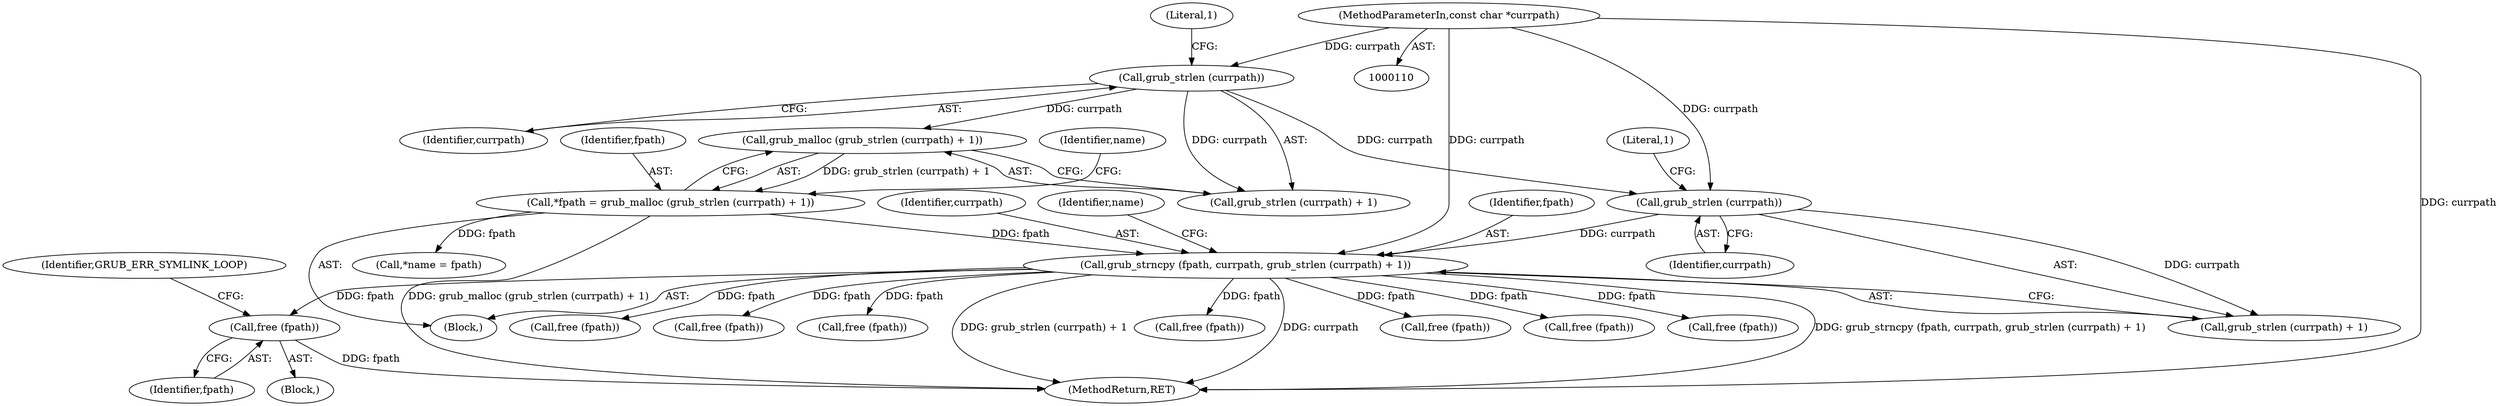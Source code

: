 digraph "0_radare2_65000a7fd9eea62359e6d6714f17b94a99a82edd_2@pointer" {
"1000271" [label="(Call,free (fpath))"];
"1000146" [label="(Call,grub_strncpy (fpath, currpath, grub_strlen (currpath) + 1))"];
"1000117" [label="(Call,*fpath = grub_malloc (grub_strlen (currpath) + 1))"];
"1000119" [label="(Call,grub_malloc (grub_strlen (currpath) + 1))"];
"1000121" [label="(Call,grub_strlen (currpath))"];
"1000111" [label="(MethodParameterIn,const char *currpath)"];
"1000150" [label="(Call,grub_strlen (currpath))"];
"1000151" [label="(Identifier,currpath)"];
"1000122" [label="(Identifier,currpath)"];
"1000150" [label="(Call,grub_strlen (currpath))"];
"1000117" [label="(Call,*fpath = grub_malloc (grub_strlen (currpath) + 1))"];
"1000118" [label="(Identifier,fpath)"];
"1000275" [label="(Identifier,GRUB_ERR_SYMLINK_LOOP)"];
"1000169" [label="(Call,free (fpath))"];
"1000119" [label="(Call,grub_malloc (grub_strlen (currpath) + 1))"];
"1000367" [label="(MethodReturn,RET)"];
"1000121" [label="(Call,grub_strlen (currpath))"];
"1000246" [label="(Call,free (fpath))"];
"1000120" [label="(Call,grub_strlen (currpath) + 1)"];
"1000271" [label="(Call,free (fpath))"];
"1000111" [label="(MethodParameterIn,const char *currpath)"];
"1000203" [label="(Call,free (fpath))"];
"1000156" [label="(Identifier,name)"];
"1000125" [label="(Call,*name = fpath)"];
"1000147" [label="(Identifier,fpath)"];
"1000361" [label="(Call,free (fpath))"];
"1000152" [label="(Literal,1)"];
"1000272" [label="(Identifier,fpath)"];
"1000126" [label="(Identifier,name)"];
"1000264" [label="(Block,)"];
"1000123" [label="(Literal,1)"];
"1000149" [label="(Call,grub_strlen (currpath) + 1)"];
"1000291" [label="(Call,free (fpath))"];
"1000115" [label="(Block,)"];
"1000146" [label="(Call,grub_strncpy (fpath, currpath, grub_strlen (currpath) + 1))"];
"1000329" [label="(Call,free (fpath))"];
"1000148" [label="(Identifier,currpath)"];
"1000354" [label="(Call,free (fpath))"];
"1000271" -> "1000264"  [label="AST: "];
"1000271" -> "1000272"  [label="CFG: "];
"1000272" -> "1000271"  [label="AST: "];
"1000275" -> "1000271"  [label="CFG: "];
"1000271" -> "1000367"  [label="DDG: fpath"];
"1000146" -> "1000271"  [label="DDG: fpath"];
"1000146" -> "1000115"  [label="AST: "];
"1000146" -> "1000149"  [label="CFG: "];
"1000147" -> "1000146"  [label="AST: "];
"1000148" -> "1000146"  [label="AST: "];
"1000149" -> "1000146"  [label="AST: "];
"1000156" -> "1000146"  [label="CFG: "];
"1000146" -> "1000367"  [label="DDG: grub_strlen (currpath) + 1"];
"1000146" -> "1000367"  [label="DDG: currpath"];
"1000146" -> "1000367"  [label="DDG: grub_strncpy (fpath, currpath, grub_strlen (currpath) + 1)"];
"1000117" -> "1000146"  [label="DDG: fpath"];
"1000150" -> "1000146"  [label="DDG: currpath"];
"1000111" -> "1000146"  [label="DDG: currpath"];
"1000146" -> "1000169"  [label="DDG: fpath"];
"1000146" -> "1000203"  [label="DDG: fpath"];
"1000146" -> "1000246"  [label="DDG: fpath"];
"1000146" -> "1000291"  [label="DDG: fpath"];
"1000146" -> "1000329"  [label="DDG: fpath"];
"1000146" -> "1000354"  [label="DDG: fpath"];
"1000146" -> "1000361"  [label="DDG: fpath"];
"1000117" -> "1000115"  [label="AST: "];
"1000117" -> "1000119"  [label="CFG: "];
"1000118" -> "1000117"  [label="AST: "];
"1000119" -> "1000117"  [label="AST: "];
"1000126" -> "1000117"  [label="CFG: "];
"1000117" -> "1000367"  [label="DDG: grub_malloc (grub_strlen (currpath) + 1)"];
"1000119" -> "1000117"  [label="DDG: grub_strlen (currpath) + 1"];
"1000117" -> "1000125"  [label="DDG: fpath"];
"1000119" -> "1000120"  [label="CFG: "];
"1000120" -> "1000119"  [label="AST: "];
"1000121" -> "1000119"  [label="DDG: currpath"];
"1000121" -> "1000120"  [label="AST: "];
"1000121" -> "1000122"  [label="CFG: "];
"1000122" -> "1000121"  [label="AST: "];
"1000123" -> "1000121"  [label="CFG: "];
"1000121" -> "1000120"  [label="DDG: currpath"];
"1000111" -> "1000121"  [label="DDG: currpath"];
"1000121" -> "1000150"  [label="DDG: currpath"];
"1000111" -> "1000110"  [label="AST: "];
"1000111" -> "1000367"  [label="DDG: currpath"];
"1000111" -> "1000150"  [label="DDG: currpath"];
"1000150" -> "1000149"  [label="AST: "];
"1000150" -> "1000151"  [label="CFG: "];
"1000151" -> "1000150"  [label="AST: "];
"1000152" -> "1000150"  [label="CFG: "];
"1000150" -> "1000149"  [label="DDG: currpath"];
}
